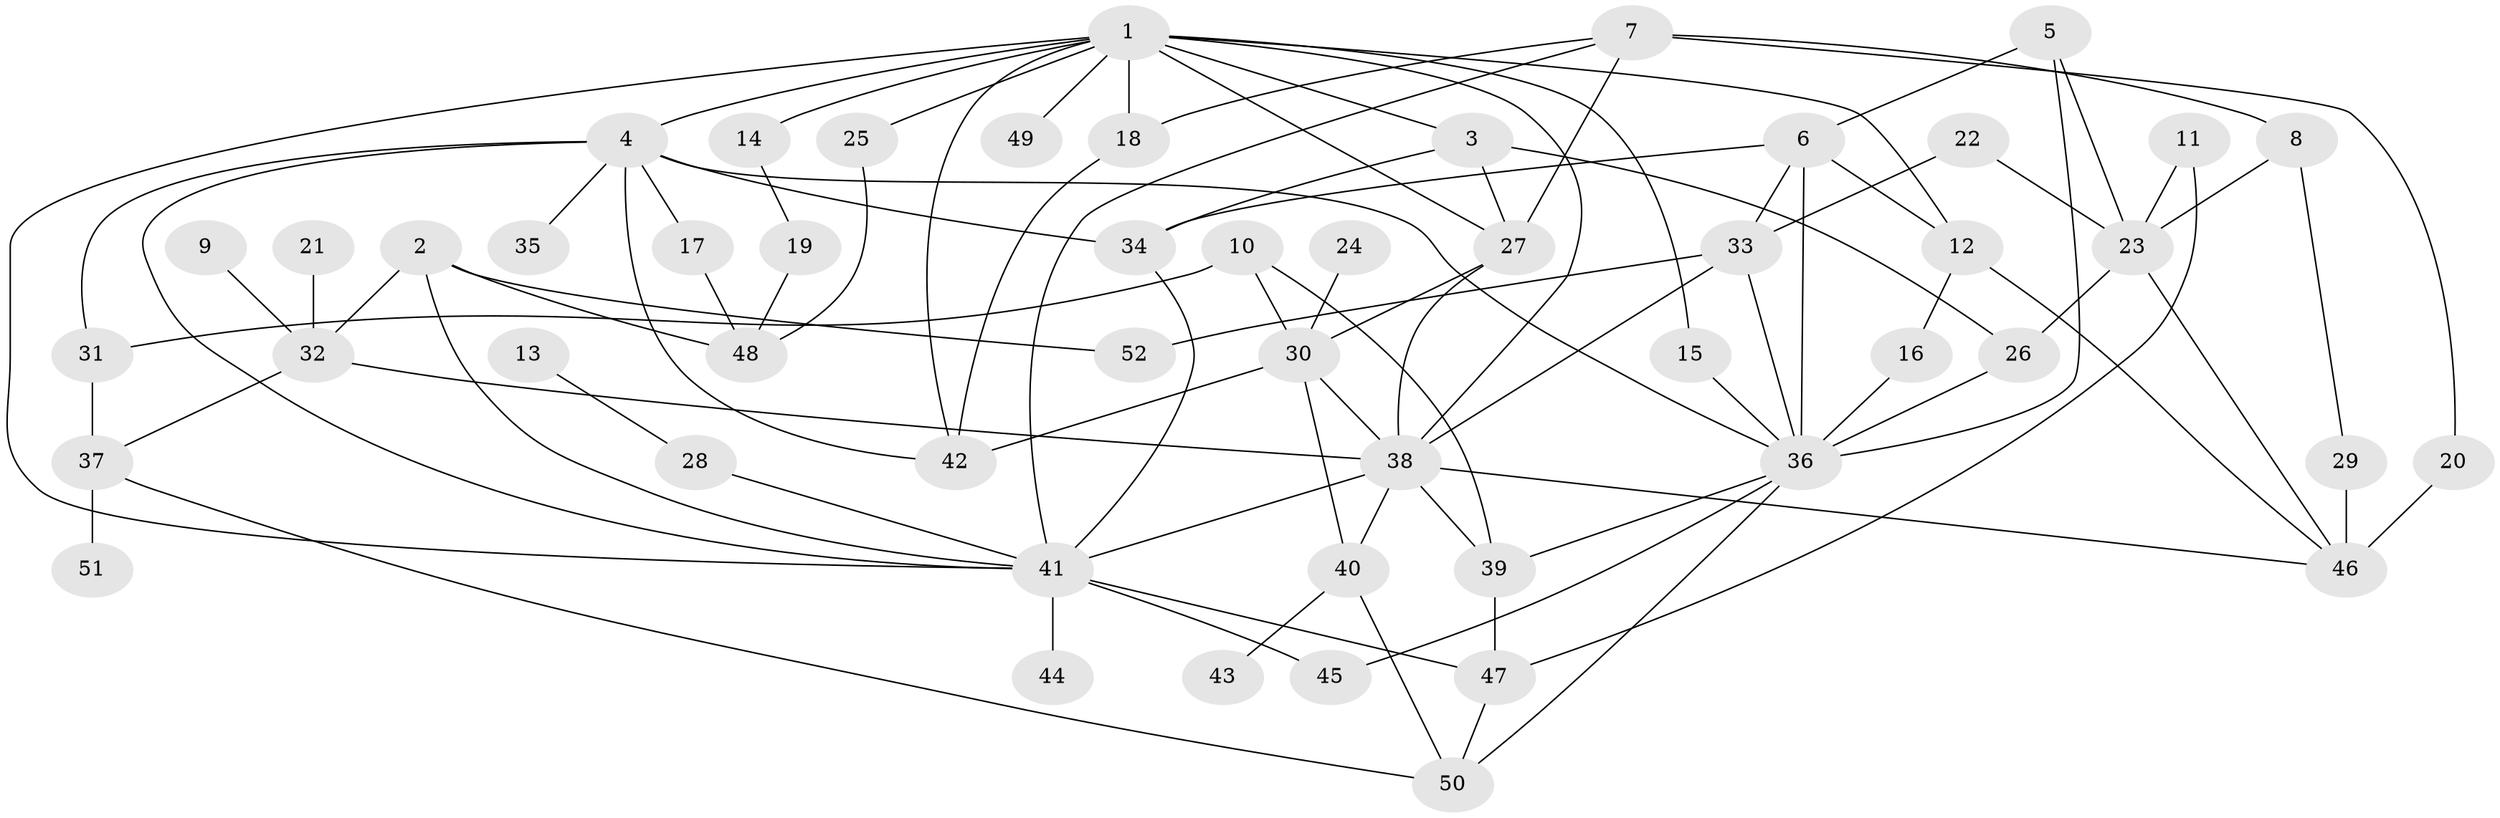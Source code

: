 // original degree distribution, {7: 0.038834951456310676, 3: 0.2912621359223301, 9: 0.009708737864077669, 6: 0.02912621359223301, 4: 0.13592233009708737, 2: 0.2621359223300971, 1: 0.1941747572815534, 5: 0.02912621359223301, 8: 0.009708737864077669}
// Generated by graph-tools (version 1.1) at 2025/25/03/09/25 03:25:29]
// undirected, 52 vertices, 94 edges
graph export_dot {
graph [start="1"]
  node [color=gray90,style=filled];
  1;
  2;
  3;
  4;
  5;
  6;
  7;
  8;
  9;
  10;
  11;
  12;
  13;
  14;
  15;
  16;
  17;
  18;
  19;
  20;
  21;
  22;
  23;
  24;
  25;
  26;
  27;
  28;
  29;
  30;
  31;
  32;
  33;
  34;
  35;
  36;
  37;
  38;
  39;
  40;
  41;
  42;
  43;
  44;
  45;
  46;
  47;
  48;
  49;
  50;
  51;
  52;
  1 -- 3 [weight=1.0];
  1 -- 4 [weight=1.0];
  1 -- 12 [weight=1.0];
  1 -- 14 [weight=1.0];
  1 -- 15 [weight=1.0];
  1 -- 18 [weight=1.0];
  1 -- 25 [weight=1.0];
  1 -- 27 [weight=1.0];
  1 -- 38 [weight=2.0];
  1 -- 41 [weight=1.0];
  1 -- 42 [weight=1.0];
  1 -- 49 [weight=1.0];
  2 -- 32 [weight=1.0];
  2 -- 41 [weight=1.0];
  2 -- 48 [weight=1.0];
  2 -- 52 [weight=1.0];
  3 -- 26 [weight=1.0];
  3 -- 27 [weight=1.0];
  3 -- 34 [weight=1.0];
  4 -- 17 [weight=1.0];
  4 -- 31 [weight=1.0];
  4 -- 34 [weight=1.0];
  4 -- 35 [weight=1.0];
  4 -- 36 [weight=1.0];
  4 -- 41 [weight=1.0];
  4 -- 42 [weight=1.0];
  5 -- 6 [weight=1.0];
  5 -- 23 [weight=1.0];
  5 -- 36 [weight=1.0];
  6 -- 12 [weight=1.0];
  6 -- 33 [weight=1.0];
  6 -- 34 [weight=1.0];
  6 -- 36 [weight=1.0];
  7 -- 8 [weight=1.0];
  7 -- 18 [weight=1.0];
  7 -- 20 [weight=1.0];
  7 -- 27 [weight=1.0];
  7 -- 41 [weight=1.0];
  8 -- 23 [weight=1.0];
  8 -- 29 [weight=1.0];
  9 -- 32 [weight=1.0];
  10 -- 30 [weight=1.0];
  10 -- 31 [weight=1.0];
  10 -- 39 [weight=1.0];
  11 -- 23 [weight=1.0];
  11 -- 47 [weight=1.0];
  12 -- 16 [weight=1.0];
  12 -- 46 [weight=2.0];
  13 -- 28 [weight=1.0];
  14 -- 19 [weight=1.0];
  15 -- 36 [weight=1.0];
  16 -- 36 [weight=1.0];
  17 -- 48 [weight=1.0];
  18 -- 42 [weight=1.0];
  19 -- 48 [weight=1.0];
  20 -- 46 [weight=1.0];
  21 -- 32 [weight=1.0];
  22 -- 23 [weight=1.0];
  22 -- 33 [weight=1.0];
  23 -- 26 [weight=1.0];
  23 -- 46 [weight=1.0];
  24 -- 30 [weight=1.0];
  25 -- 48 [weight=1.0];
  26 -- 36 [weight=1.0];
  27 -- 30 [weight=1.0];
  27 -- 38 [weight=1.0];
  28 -- 41 [weight=1.0];
  29 -- 46 [weight=3.0];
  30 -- 38 [weight=1.0];
  30 -- 40 [weight=1.0];
  30 -- 42 [weight=1.0];
  31 -- 37 [weight=1.0];
  32 -- 37 [weight=1.0];
  32 -- 38 [weight=1.0];
  33 -- 36 [weight=1.0];
  33 -- 38 [weight=1.0];
  33 -- 52 [weight=1.0];
  34 -- 41 [weight=1.0];
  36 -- 39 [weight=1.0];
  36 -- 45 [weight=1.0];
  36 -- 50 [weight=1.0];
  37 -- 50 [weight=1.0];
  37 -- 51 [weight=1.0];
  38 -- 39 [weight=1.0];
  38 -- 40 [weight=1.0];
  38 -- 41 [weight=1.0];
  38 -- 46 [weight=1.0];
  39 -- 47 [weight=1.0];
  40 -- 43 [weight=1.0];
  40 -- 50 [weight=1.0];
  41 -- 44 [weight=1.0];
  41 -- 45 [weight=1.0];
  41 -- 47 [weight=1.0];
  47 -- 50 [weight=1.0];
}
